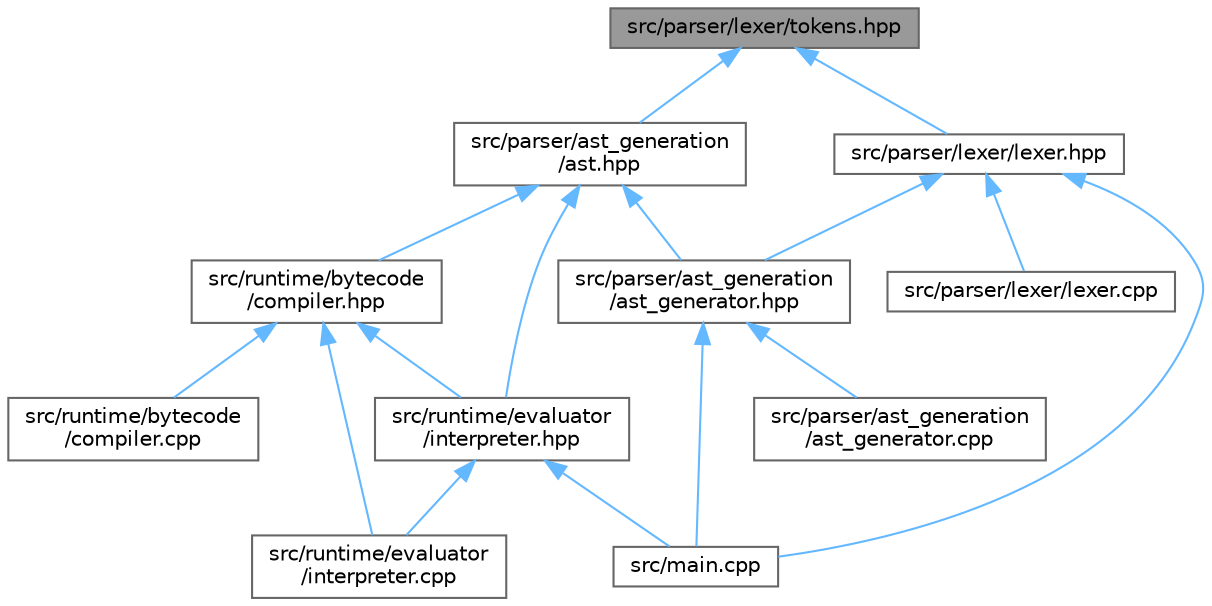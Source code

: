 digraph "src/parser/lexer/tokens.hpp"
{
 // LATEX_PDF_SIZE
  bgcolor="transparent";
  edge [fontname=Helvetica,fontsize=10,labelfontname=Helvetica,labelfontsize=10];
  node [fontname=Helvetica,fontsize=10,shape=box,height=0.2,width=0.4];
  Node1 [id="Node000001",label="src/parser/lexer/tokens.hpp",height=0.2,width=0.4,color="gray40", fillcolor="grey60", style="filled", fontcolor="black",tooltip="Token definitions and utilities for the PEBBL lexer."];
  Node1 -> Node2 [id="edge1_Node000001_Node000002",dir="back",color="steelblue1",style="solid",tooltip=" "];
  Node2 [id="Node000002",label="src/parser/ast_generation\l/ast.hpp",height=0.2,width=0.4,color="grey40", fillcolor="white", style="filled",URL="$ast_8hpp.html",tooltip="Abstract Syntax Tree node definitions for the PEBBL language."];
  Node2 -> Node3 [id="edge2_Node000002_Node000003",dir="back",color="steelblue1",style="solid",tooltip=" "];
  Node3 [id="Node000003",label="src/parser/ast_generation\l/ast_generator.hpp",height=0.2,width=0.4,color="grey40", fillcolor="white", style="filled",URL="$ast__generator_8hpp.html",tooltip="Recursive descent parser for generating Abstract Syntax Trees from tokens."];
  Node3 -> Node4 [id="edge3_Node000003_Node000004",dir="back",color="steelblue1",style="solid",tooltip=" "];
  Node4 [id="Node000004",label="src/main.cpp",height=0.2,width=0.4,color="grey40", fillcolor="white", style="filled",URL="$main_8cpp.html",tooltip="Main entry point for the PEBBL language interpreter."];
  Node3 -> Node5 [id="edge4_Node000003_Node000005",dir="back",color="steelblue1",style="solid",tooltip=" "];
  Node5 [id="Node000005",label="src/parser/ast_generation\l/ast_generator.cpp",height=0.2,width=0.4,color="grey40", fillcolor="white", style="filled",URL="$ast__generator_8cpp.html",tooltip="Implementation of the recursive descent parser for generating ASTs."];
  Node2 -> Node6 [id="edge5_Node000002_Node000006",dir="back",color="steelblue1",style="solid",tooltip=" "];
  Node6 [id="Node000006",label="src/runtime/bytecode\l/compiler.hpp",height=0.2,width=0.4,color="grey40", fillcolor="white", style="filled",URL="$compiler_8hpp.html",tooltip="AST to bytecode compiler for the PEBBL language."];
  Node6 -> Node7 [id="edge6_Node000006_Node000007",dir="back",color="steelblue1",style="solid",tooltip=" "];
  Node7 [id="Node000007",label="src/runtime/bytecode\l/compiler.cpp",height=0.2,width=0.4,color="grey40", fillcolor="white", style="filled",URL="$compiler_8cpp.html",tooltip="Implementation of the AST to bytecode compiler."];
  Node6 -> Node8 [id="edge7_Node000006_Node000008",dir="back",color="steelblue1",style="solid",tooltip=" "];
  Node8 [id="Node000008",label="src/runtime/evaluator\l/interpreter.cpp",height=0.2,width=0.4,color="grey40", fillcolor="white", style="filled",URL="$interpreter_8cpp.html",tooltip="Implementation of the main interpreter."];
  Node6 -> Node9 [id="edge8_Node000006_Node000009",dir="back",color="steelblue1",style="solid",tooltip=" "];
  Node9 [id="Node000009",label="src/runtime/evaluator\l/interpreter.hpp",height=0.2,width=0.4,color="grey40", fillcolor="white", style="filled",URL="$interpreter_8hpp.html",tooltip="Main interpreter/evaluator for executing PEBBL AST."];
  Node9 -> Node4 [id="edge9_Node000009_Node000004",dir="back",color="steelblue1",style="solid",tooltip=" "];
  Node9 -> Node8 [id="edge10_Node000009_Node000008",dir="back",color="steelblue1",style="solid",tooltip=" "];
  Node2 -> Node9 [id="edge11_Node000002_Node000009",dir="back",color="steelblue1",style="solid",tooltip=" "];
  Node1 -> Node10 [id="edge12_Node000001_Node000010",dir="back",color="steelblue1",style="solid",tooltip=" "];
  Node10 [id="Node000010",label="src/parser/lexer/lexer.hpp",height=0.2,width=0.4,color="grey40", fillcolor="white", style="filled",URL="$lexer_8hpp.html",tooltip="Lexical analyzer for tokenizing PEBBL source code."];
  Node10 -> Node4 [id="edge13_Node000010_Node000004",dir="back",color="steelblue1",style="solid",tooltip=" "];
  Node10 -> Node3 [id="edge14_Node000010_Node000003",dir="back",color="steelblue1",style="solid",tooltip=" "];
  Node10 -> Node11 [id="edge15_Node000010_Node000011",dir="back",color="steelblue1",style="solid",tooltip=" "];
  Node11 [id="Node000011",label="src/parser/lexer/lexer.cpp",height=0.2,width=0.4,color="grey40", fillcolor="white", style="filled",URL="$lexer_8cpp.html",tooltip="Implementation of the lexical analyzer for PEBBL source code."];
}
